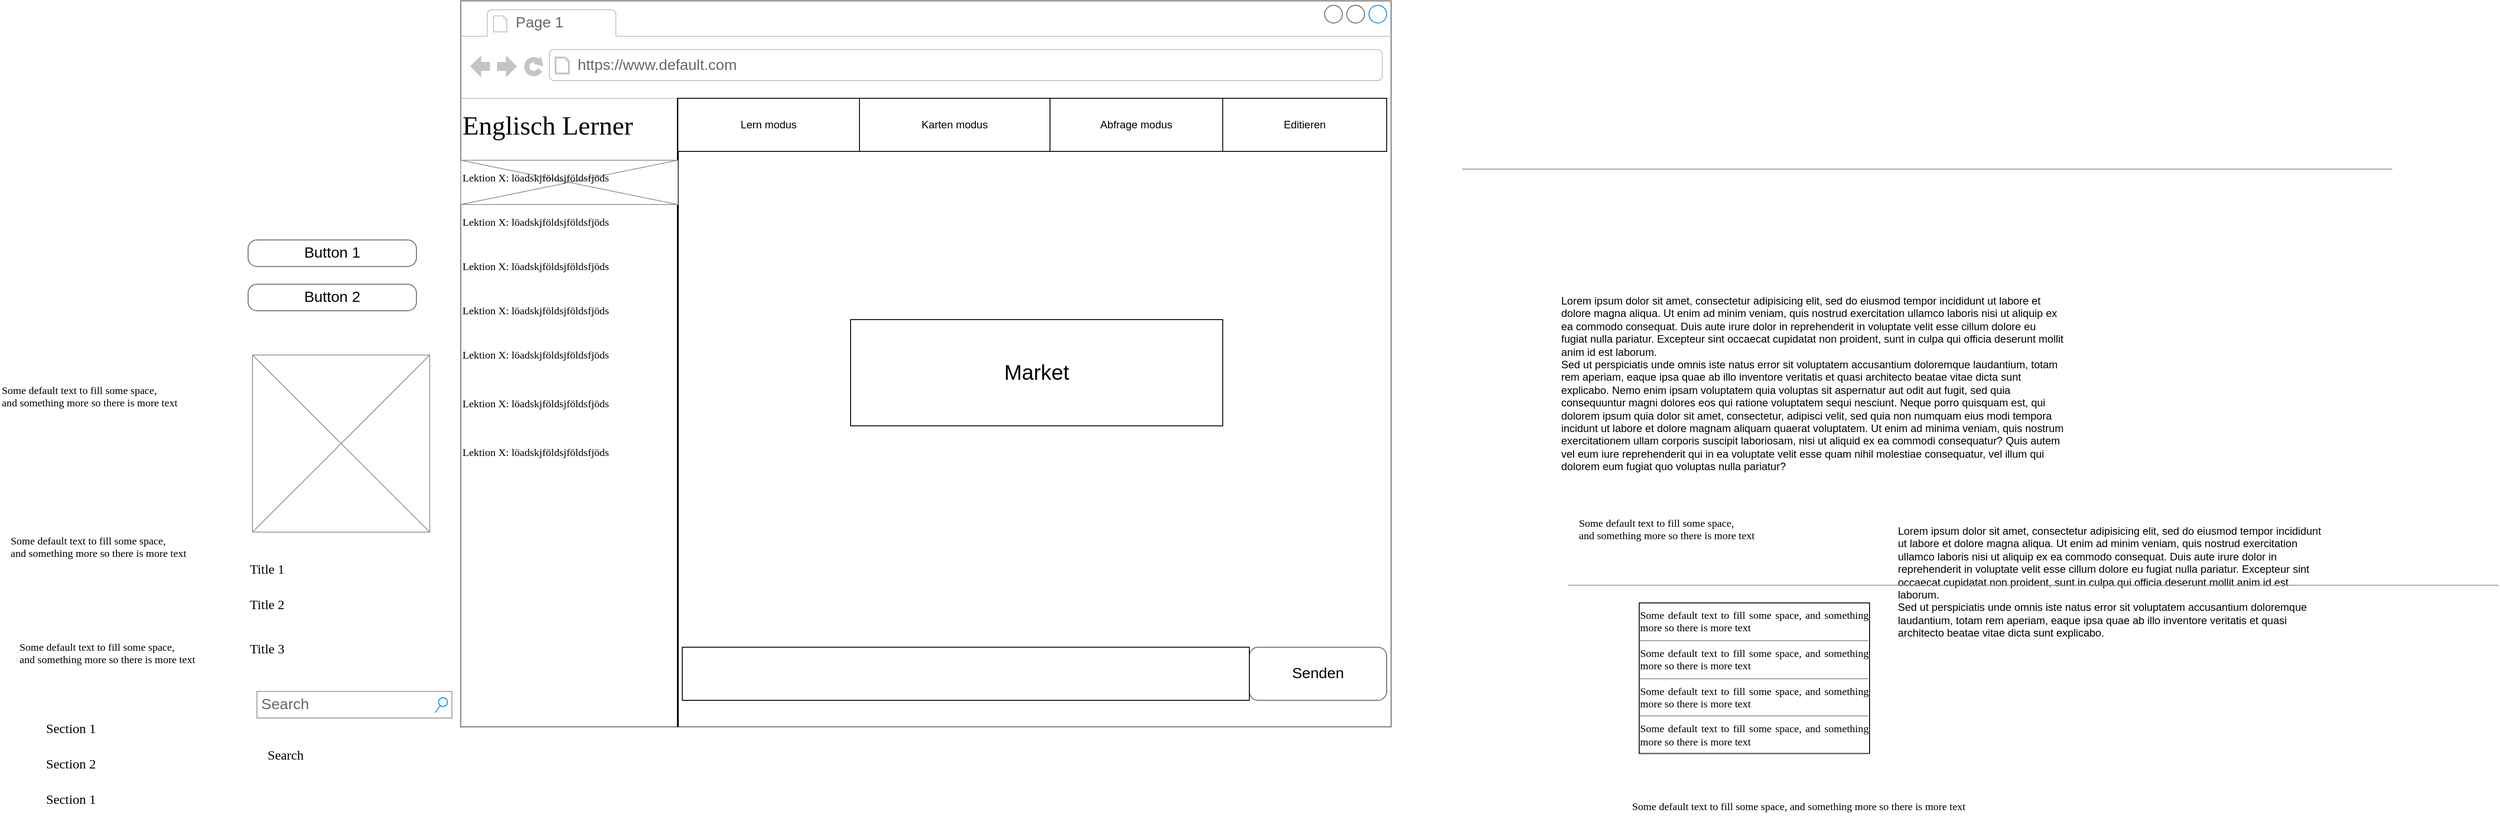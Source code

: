 <mxfile version="26.1.1">
  <diagram name="Page-1" id="2cc2dc42-3aac-f2a9-1cec-7a8b7cbee084">
    <mxGraphModel dx="3685" dy="1925" grid="1" gridSize="10" guides="1" tooltips="1" connect="1" arrows="1" fold="1" page="1" pageScale="1" pageWidth="1100" pageHeight="850" background="none" math="0" shadow="0">
      <root>
        <mxCell id="0" />
        <mxCell id="1" parent="0" />
        <mxCell id="7026571954dc6520-36" value="Lorem ipsum dolor sit amet, consectetur adipisicing elit, sed do eiusmod tempor incididunt ut labore et dolore magna aliqua. Ut enim ad minim veniam, quis nostrud exercitation ullamco laboris nisi ut aliquip ex ea commodo consequat. Duis aute irure dolor in reprehenderit in voluptate velit esse cillum dolore eu fugiat nulla pariatur. Excepteur sint occaecat cupidatat non proident, sunt in culpa qui officia deserunt mollit anim id est laborum.&lt;br&gt;Sed ut perspiciatis unde omnis iste natus error sit voluptatem accusantium doloremque laudantium, totam rem aperiam, eaque ipsa quae ab illo inventore veritatis et quasi architecto beatae vitae dicta sunt explicabo.&amp;nbsp;" style="text;spacingTop=-5;whiteSpace=wrap;html=1;align=left;fontSize=12;fontFamily=Helvetica;fillColor=none;strokeColor=none;rounded=0;shadow=1;labelBackgroundColor=none;" parent="1" vertex="1">
          <mxGeometry x="1520" y="490" width="490" height="125" as="geometry" />
        </mxCell>
        <mxCell id="7026571954dc6520-17" value="Lorem ipsum dolor sit amet, consectetur adipisicing elit, sed do eiusmod tempor incididunt ut labore et dolore magna aliqua. Ut enim ad minim veniam, quis nostrud exercitation ullamco laboris nisi ut aliquip ex ea commodo consequat. Duis aute irure dolor in reprehenderit in voluptate velit esse cillum dolore eu fugiat nulla pariatur. Excepteur sint occaecat cupidatat non proident, sunt in culpa qui officia deserunt mollit anim id est laborum.&#xa;Sed ut perspiciatis unde omnis iste natus error sit voluptatem accusantium doloremque laudantium, totam rem aperiam, eaque ipsa quae ab illo inventore veritatis et quasi architecto beatae vitae dicta sunt explicabo. Nemo enim ipsam voluptatem quia voluptas sit aspernatur aut odit aut fugit, sed quia consequuntur magni dolores eos qui ratione voluptatem sequi nesciunt. Neque porro quisquam est, qui dolorem ipsum quia dolor sit amet, consectetur, adipisci velit, sed quia non numquam eius modi tempora incidunt ut labore et dolore magnam aliquam quaerat voluptatem. Ut enim ad minima veniam, quis nostrum exercitationem ullam corporis suscipit laboriosam, nisi ut aliquid ex ea commodi consequatur? Quis autem vel eum iure reprehenderit qui in ea voluptate velit esse quam nihil molestiae consequatur, vel illum qui dolorem eum fugiat quo voluptas nulla pariatur?" style="text;spacingTop=-5;whiteSpace=wrap;html=1;align=left;fontSize=12;fontFamily=Helvetica;fillColor=none;strokeColor=none;rounded=0;shadow=1;labelBackgroundColor=none;" parent="1" vertex="1">
          <mxGeometry x="1140" y="230" width="570" height="240" as="geometry" />
        </mxCell>
        <mxCell id="7026571954dc6520-20" value="Some default text to fill some space, and&amp;nbsp;&lt;span&gt;something more so there is more text&lt;/span&gt;" style="text;html=1;points=[];align=left;verticalAlign=top;spacingTop=-4;fontSize=12;fontFamily=Verdana;whiteSpace=wrap;" parent="1" vertex="1">
          <mxGeometry x="1160" y="480" width="240" height="40" as="geometry" />
        </mxCell>
        <mxCell id="gOW5bTbyBel7MZlruxfJ-13" value="" style="verticalLabelPosition=bottom;shadow=0;dashed=0;align=center;html=1;verticalAlign=top;strokeWidth=1;shape=mxgraph.mockup.markup.line;strokeColor=#999999;rounded=0;labelBackgroundColor=none;fillColor=#ffffff;fontFamily=Verdana;fontSize=12;fontColor=#000000;" vertex="1" parent="1">
          <mxGeometry x="1150" y="550" width="1050" height="20" as="geometry" />
        </mxCell>
        <mxCell id="gOW5bTbyBel7MZlruxfJ-21" value="&lt;div style=&quot;text-align: justify&quot;&gt;&lt;span&gt;Some default text to fill some space, and&amp;nbsp;&lt;/span&gt;&lt;span&gt;something more so there is more text&lt;/span&gt;&lt;/div&gt;&lt;div style=&quot;text-align: justify&quot;&gt;&lt;hr id=&quot;null&quot; style=&quot;text-align: justify&quot;&gt;&lt;span&gt;&lt;div style=&quot;text-align: justify&quot;&gt;&lt;span&gt;Some default text to fill some space, and&amp;nbsp;&lt;/span&gt;&lt;span&gt;something more so there is more text&lt;/span&gt;&lt;/div&gt;&lt;/span&gt;&lt;/div&gt;&lt;hr id=&quot;null&quot; style=&quot;text-align: justify&quot;&gt;&lt;span&gt;&lt;div style=&quot;text-align: justify&quot;&gt;&lt;span&gt;Some default text to fill some space, and&amp;nbsp;&lt;/span&gt;&lt;span&gt;something more so there is more text&lt;/span&gt;&lt;/div&gt;&lt;/span&gt;&lt;hr id=&quot;null&quot; style=&quot;text-align: justify&quot;&gt;&lt;span&gt;&lt;div style=&quot;text-align: justify&quot;&gt;&lt;span&gt;Some default text to fill some space, and&amp;nbsp;&lt;/span&gt;&lt;span&gt;something more so there is more text&lt;/span&gt;&lt;/div&gt;&lt;/span&gt;&lt;hr id=&quot;null&quot; style=&quot;text-align: left&quot;&gt;" style="whiteSpace=wrap;html=1;rounded=0;shadow=0;labelBackgroundColor=none;strokeWidth=1;fontFamily=Verdana;fontSize=12;align=center;verticalAlign=top;" vertex="1" parent="1">
          <mxGeometry x="1230" y="580" width="260" height="170" as="geometry" />
        </mxCell>
        <mxCell id="gOW5bTbyBel7MZlruxfJ-18" value="" style="verticalLabelPosition=bottom;shadow=0;dashed=0;align=center;html=1;verticalAlign=top;strokeWidth=1;shape=mxgraph.mockup.graphics.simpleIcon;strokeColor=#999999;fillColor=#ffffff;rounded=0;labelBackgroundColor=none;fontFamily=Verdana;fontSize=12;fontColor=#000000;" vertex="1" parent="1">
          <mxGeometry x="-335" y="300" width="200" height="200" as="geometry" />
        </mxCell>
        <mxCell id="gOW5bTbyBel7MZlruxfJ-22" value="Some default text to fill some space, and&amp;nbsp;&lt;span&gt;something more so there is more text&lt;/span&gt;" style="text;html=1;points=[];align=left;verticalAlign=top;spacingTop=-4;fontSize=12;fontFamily=Verdana;whiteSpace=wrap;" vertex="1" parent="1">
          <mxGeometry x="1220" y="800" width="470" height="40" as="geometry" />
        </mxCell>
        <mxCell id="gOW5bTbyBel7MZlruxfJ-19" value="Title 2" style="text;html=1;points=[];align=left;verticalAlign=top;spacingTop=-4;fontSize=15;fontFamily=Verdana" vertex="1" parent="1">
          <mxGeometry x="-340" y="570" width="170" height="30" as="geometry" />
        </mxCell>
        <mxCell id="gOW5bTbyBel7MZlruxfJ-14" value="Title 1" style="text;html=1;points=[];align=left;verticalAlign=top;spacingTop=-4;fontSize=15;fontFamily=Verdana" vertex="1" parent="1">
          <mxGeometry x="-340" y="530" width="170" height="30" as="geometry" />
        </mxCell>
        <mxCell id="gOW5bTbyBel7MZlruxfJ-20" value="Title 3" style="text;html=1;points=[];align=left;verticalAlign=top;spacingTop=-4;fontSize=15;fontFamily=Verdana" vertex="1" parent="1">
          <mxGeometry x="-340" y="620" width="170" height="30" as="geometry" />
        </mxCell>
        <mxCell id="gOW5bTbyBel7MZlruxfJ-15" value="Button 1" style="strokeWidth=1;shadow=0;dashed=0;align=center;html=1;shape=mxgraph.mockup.buttons.button;strokeColor=#666666;mainText=;buttonStyle=round;fontSize=17;fontStyle=0;fillColor=none;whiteSpace=wrap;rounded=0;labelBackgroundColor=none;" vertex="1" parent="1">
          <mxGeometry x="-340" y="170" width="190" height="30" as="geometry" />
        </mxCell>
        <mxCell id="gOW5bTbyBel7MZlruxfJ-16" value="Button 2" style="strokeWidth=1;shadow=0;dashed=0;align=center;html=1;shape=mxgraph.mockup.buttons.button;strokeColor=#666666;mainText=;buttonStyle=round;fontSize=17;fontStyle=0;fillColor=none;whiteSpace=wrap;rounded=0;labelBackgroundColor=none;" vertex="1" parent="1">
          <mxGeometry x="-340" y="220" width="190" height="30" as="geometry" />
        </mxCell>
        <mxCell id="gOW5bTbyBel7MZlruxfJ-12" value="Search" style="strokeWidth=1;shadow=0;dashed=0;align=center;html=1;shape=mxgraph.mockup.forms.searchBox;strokeColor=#999999;mainText=;strokeColor2=#008cff;fontColor=#666666;fontSize=17;align=left;spacingLeft=3;rounded=0;labelBackgroundColor=none;" vertex="1" parent="1">
          <mxGeometry x="-330" y="680" width="220" height="30" as="geometry" />
        </mxCell>
        <mxCell id="gOW5bTbyBel7MZlruxfJ-11" value="Search" style="text;html=1;points=[];align=left;verticalAlign=top;spacingTop=-4;fontSize=15;fontFamily=Verdana" vertex="1" parent="1">
          <mxGeometry x="-320" y="740" width="170" height="30" as="geometry" />
        </mxCell>
        <mxCell id="gOW5bTbyBel7MZlruxfJ-10" value="Some default text to fill some space, and&amp;nbsp;&lt;span&gt;something more so there is more text&lt;/span&gt;" style="text;html=1;points=[];align=left;verticalAlign=top;spacingTop=-4;fontSize=12;fontFamily=Verdana;whiteSpace=wrap;" vertex="1" parent="1">
          <mxGeometry x="-610" y="500" width="240" height="40" as="geometry" />
        </mxCell>
        <mxCell id="gOW5bTbyBel7MZlruxfJ-6" value="Some default text to fill some space, and&amp;nbsp;&lt;span&gt;something more so there is more text&lt;/span&gt;" style="text;html=1;points=[];align=left;verticalAlign=top;spacingTop=-4;fontSize=12;fontFamily=Verdana;whiteSpace=wrap;" vertex="1" parent="1">
          <mxGeometry x="-620" y="330" width="240" height="40" as="geometry" />
        </mxCell>
        <mxCell id="gOW5bTbyBel7MZlruxfJ-8" value="Some default text to fill some space, and&amp;nbsp;&lt;span&gt;something more so there is more text&lt;/span&gt;" style="text;html=1;points=[];align=left;verticalAlign=top;spacingTop=-4;fontSize=12;fontFamily=Verdana;whiteSpace=wrap;" vertex="1" parent="1">
          <mxGeometry x="-600" y="620" width="240" height="40" as="geometry" />
        </mxCell>
        <mxCell id="gOW5bTbyBel7MZlruxfJ-7" value="Section 2" style="text;html=1;points=[];align=left;verticalAlign=top;spacingTop=-4;fontSize=15;fontFamily=Verdana" vertex="1" parent="1">
          <mxGeometry x="-570" y="750" width="170" height="30" as="geometry" />
        </mxCell>
        <mxCell id="gOW5bTbyBel7MZlruxfJ-5" value="Section 1" style="text;html=1;points=[];align=left;verticalAlign=top;spacingTop=-4;fontSize=15;fontFamily=Verdana" vertex="1" parent="1">
          <mxGeometry x="-570" y="710" width="170" height="30" as="geometry" />
        </mxCell>
        <mxCell id="gOW5bTbyBel7MZlruxfJ-9" value="Section 1" style="text;html=1;points=[];align=left;verticalAlign=top;spacingTop=-4;fontSize=15;fontFamily=Verdana" vertex="1" parent="1">
          <mxGeometry x="-570" y="790" width="170" height="30" as="geometry" />
        </mxCell>
        <mxCell id="gOW5bTbyBel7MZlruxfJ-17" value="" style="verticalLabelPosition=bottom;shadow=0;dashed=0;align=center;html=1;verticalAlign=top;strokeWidth=1;shape=mxgraph.mockup.markup.line;strokeColor=#999999;rounded=0;labelBackgroundColor=none;fillColor=#ffffff;fontFamily=Verdana;fontSize=12;fontColor=#000000;" vertex="1" parent="1">
          <mxGeometry x="1030" y="80" width="1050" height="20" as="geometry" />
        </mxCell>
        <mxCell id="gOW5bTbyBel7MZlruxfJ-1" value="" style="strokeWidth=1;shadow=0;dashed=0;align=center;html=1;shape=mxgraph.mockup.containers.browserWindow;rSize=0;strokeColor=#666666;mainText=,;recursiveResize=0;rounded=0;labelBackgroundColor=none;fontFamily=Verdana;fontSize=12" vertex="1" parent="1">
          <mxGeometry x="-100" y="-100" width="1050" height="820" as="geometry" />
        </mxCell>
        <mxCell id="gOW5bTbyBel7MZlruxfJ-2" value="Page 1" style="strokeWidth=1;shadow=0;dashed=0;align=center;html=1;shape=mxgraph.mockup.containers.anchor;fontSize=17;fontColor=#666666;align=left;" vertex="1" parent="gOW5bTbyBel7MZlruxfJ-1">
          <mxGeometry x="60" y="12" width="110" height="26" as="geometry" />
        </mxCell>
        <mxCell id="gOW5bTbyBel7MZlruxfJ-3" value="https://www.default.com" style="strokeWidth=1;shadow=0;dashed=0;align=center;html=1;shape=mxgraph.mockup.containers.anchor;rSize=0;fontSize=17;fontColor=#666666;align=left;" vertex="1" parent="gOW5bTbyBel7MZlruxfJ-1">
          <mxGeometry x="130" y="60" width="250" height="26" as="geometry" />
        </mxCell>
        <mxCell id="gOW5bTbyBel7MZlruxfJ-4" value="Englisch Lerner" style="text;html=1;points=[];align=left;verticalAlign=top;spacingTop=-4;fontSize=30;fontFamily=Verdana" vertex="1" parent="gOW5bTbyBel7MZlruxfJ-1">
          <mxGeometry y="120" width="340" height="50" as="geometry" />
        </mxCell>
        <mxCell id="gOW5bTbyBel7MZlruxfJ-25" value="" style="line;strokeWidth=2;direction=south;html=1;" vertex="1" parent="gOW5bTbyBel7MZlruxfJ-1">
          <mxGeometry x="240" y="110" width="10" height="710" as="geometry" />
        </mxCell>
        <mxCell id="gOW5bTbyBel7MZlruxfJ-28" value="Lektion X: löadskjföldsjföldsfjöds&amp;nbsp;" style="text;html=1;points=[];align=left;verticalAlign=top;spacingTop=-4;fontSize=12;fontFamily=Verdana;whiteSpace=wrap;" vertex="1" parent="gOW5bTbyBel7MZlruxfJ-1">
          <mxGeometry y="240" width="240" height="40" as="geometry" />
        </mxCell>
        <mxCell id="gOW5bTbyBel7MZlruxfJ-27" value="Lektion X: löadskjföldsjföldsfjöds&amp;nbsp;" style="text;html=1;points=[];align=left;verticalAlign=top;spacingTop=-4;fontSize=12;fontFamily=Verdana;whiteSpace=wrap;" vertex="1" parent="gOW5bTbyBel7MZlruxfJ-1">
          <mxGeometry y="290" width="240" height="40" as="geometry" />
        </mxCell>
        <mxCell id="gOW5bTbyBel7MZlruxfJ-29" value="Lektion X: löadskjföldsjföldsfjöds&amp;nbsp;" style="text;html=1;points=[];align=left;verticalAlign=top;spacingTop=-4;fontSize=12;fontFamily=Verdana;whiteSpace=wrap;" vertex="1" parent="gOW5bTbyBel7MZlruxfJ-1">
          <mxGeometry y="340" width="240" height="40" as="geometry" />
        </mxCell>
        <mxCell id="gOW5bTbyBel7MZlruxfJ-30" value="Lektion X: löadskjföldsjföldsfjöds&amp;nbsp;" style="text;html=1;points=[];align=left;verticalAlign=top;spacingTop=-4;fontSize=12;fontFamily=Verdana;whiteSpace=wrap;" vertex="1" parent="gOW5bTbyBel7MZlruxfJ-1">
          <mxGeometry y="390" width="240" height="40" as="geometry" />
        </mxCell>
        <mxCell id="gOW5bTbyBel7MZlruxfJ-31" value="Lektion X: löadskjföldsjföldsfjöds&amp;nbsp;" style="text;html=1;points=[];align=left;verticalAlign=top;spacingTop=-4;fontSize=12;fontFamily=Verdana;whiteSpace=wrap;" vertex="1" parent="gOW5bTbyBel7MZlruxfJ-1">
          <mxGeometry y="445" width="240" height="40" as="geometry" />
        </mxCell>
        <mxCell id="gOW5bTbyBel7MZlruxfJ-32" value="Lektion X: löadskjföldsjföldsfjöds&amp;nbsp;" style="text;html=1;points=[];align=left;verticalAlign=top;spacingTop=-4;fontSize=12;fontFamily=Verdana;whiteSpace=wrap;" vertex="1" parent="gOW5bTbyBel7MZlruxfJ-1">
          <mxGeometry y="500" width="240" height="40" as="geometry" />
        </mxCell>
        <mxCell id="gOW5bTbyBel7MZlruxfJ-34" value="" style="verticalLabelPosition=bottom;shadow=0;dashed=0;align=center;html=1;verticalAlign=top;strokeWidth=1;shape=mxgraph.mockup.graphics.simpleIcon;strokeColor=#999999;fillColor=#ffffff;rounded=0;labelBackgroundColor=none;fontFamily=Verdana;fontSize=12;fontColor=#000000;" vertex="1" parent="gOW5bTbyBel7MZlruxfJ-1">
          <mxGeometry y="180" width="245" height="50" as="geometry" />
        </mxCell>
        <mxCell id="gOW5bTbyBel7MZlruxfJ-26" value="Lektion X: löadskjföldsjföldsfjöds&amp;nbsp;" style="text;html=1;points=[];align=left;verticalAlign=top;spacingTop=-4;fontSize=12;fontFamily=Verdana;whiteSpace=wrap;" vertex="1" parent="gOW5bTbyBel7MZlruxfJ-1">
          <mxGeometry y="190" width="240" height="40" as="geometry" />
        </mxCell>
        <mxCell id="gOW5bTbyBel7MZlruxfJ-36" value="Lern modus" style="rounded=0;background=yellow;whiteSpace=wrap;html=1;" vertex="1" parent="gOW5bTbyBel7MZlruxfJ-1">
          <mxGeometry x="245" y="110" width="205" height="60" as="geometry" />
        </mxCell>
        <mxCell id="gOW5bTbyBel7MZlruxfJ-37" value="Karten modus" style="rounded=0;whiteSpace=wrap;html=1;" vertex="1" parent="gOW5bTbyBel7MZlruxfJ-1">
          <mxGeometry x="450" y="110" width="215" height="60" as="geometry" />
        </mxCell>
        <mxCell id="gOW5bTbyBel7MZlruxfJ-38" value="Abfrage modus" style="rounded=0;whiteSpace=wrap;html=1;" vertex="1" parent="gOW5bTbyBel7MZlruxfJ-1">
          <mxGeometry x="665" y="110" width="195" height="60" as="geometry" />
        </mxCell>
        <mxCell id="gOW5bTbyBel7MZlruxfJ-39" value="Editieren" style="rounded=0;whiteSpace=wrap;html=1;" vertex="1" parent="gOW5bTbyBel7MZlruxfJ-1">
          <mxGeometry x="860" y="110" width="185" height="60" as="geometry" />
        </mxCell>
        <mxCell id="gOW5bTbyBel7MZlruxfJ-41" value="Senden" style="strokeWidth=1;shadow=0;dashed=0;align=center;html=1;shape=mxgraph.mockup.buttons.button;strokeColor=#666666;mainText=;buttonStyle=round;fontSize=17;fontStyle=0;fillColor=none;whiteSpace=wrap;rounded=0;labelBackgroundColor=none;" vertex="1" parent="gOW5bTbyBel7MZlruxfJ-1">
          <mxGeometry x="890" y="730" width="155" height="60" as="geometry" />
        </mxCell>
        <mxCell id="gOW5bTbyBel7MZlruxfJ-45" value="&lt;font style=&quot;font-size: 24px;&quot;&gt;Market&lt;/font&gt;" style="rounded=0;whiteSpace=wrap;html=1;" vertex="1" parent="gOW5bTbyBel7MZlruxfJ-1">
          <mxGeometry x="440" y="360" width="420" height="120" as="geometry" />
        </mxCell>
        <mxCell id="gOW5bTbyBel7MZlruxfJ-44" value="" style="rounded=0;whiteSpace=wrap;html=1;" vertex="1" parent="1">
          <mxGeometry x="150" y="630" width="640" height="60" as="geometry" />
        </mxCell>
      </root>
    </mxGraphModel>
  </diagram>
</mxfile>
